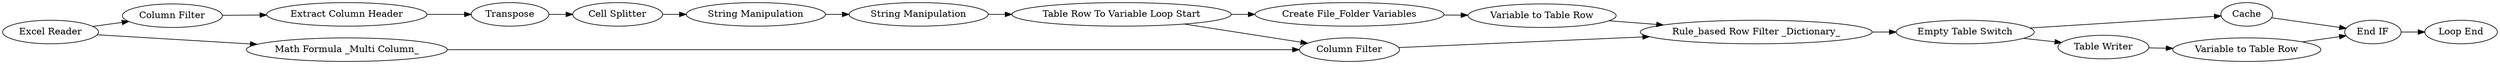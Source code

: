 digraph {
	26 -> 57
	54 -> 52
	35 -> 57
	14 -> 17
	29 -> 15
	52 -> 55
	13 -> 14
	57 -> 40
	12 -> 13
	7 -> 26
	38 -> 35
	58 -> 52
	4 -> 12
	17 -> 18
	18 -> 29
	31 -> 54
	4 -> 7
	40 -> 31
	15 -> 26
	40 -> 58
	15 -> 38
	57 [label="Rule_based Row Filter _Dictionary_"]
	55 [label="Loop End"]
	7 [label="Math Formula _Multi Column_"]
	18 [label="String Manipulation"]
	26 [label="Column Filter"]
	58 [label=Cache]
	17 [label="Cell Splitter"]
	31 [label="Table Writer"]
	15 [label="Table Row To Variable Loop Start"]
	54 [label="Variable to Table Row"]
	12 [label="Column Filter"]
	4 [label="Excel Reader"]
	14 [label=Transpose]
	38 [label="Create File_Folder Variables"]
	13 [label="Extract Column Header"]
	35 [label="Variable to Table Row"]
	29 [label="String Manipulation"]
	40 [label="Empty Table Switch"]
	52 [label="End IF"]
	rankdir=LR
}
